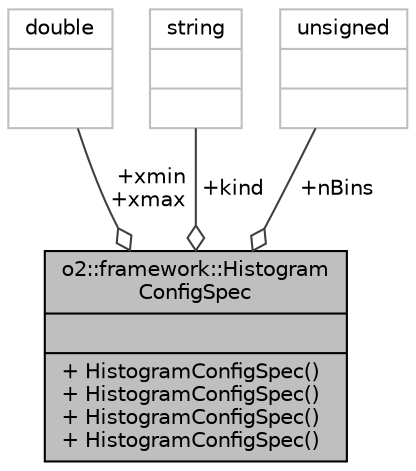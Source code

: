 digraph "o2::framework::HistogramConfigSpec"
{
 // INTERACTIVE_SVG=YES
  bgcolor="transparent";
  edge [fontname="Helvetica",fontsize="10",labelfontname="Helvetica",labelfontsize="10"];
  node [fontname="Helvetica",fontsize="10",shape=record];
  Node1 [label="{o2::framework::Histogram\lConfigSpec\n||+ HistogramConfigSpec()\l+ HistogramConfigSpec()\l+ HistogramConfigSpec()\l+ HistogramConfigSpec()\l}",height=0.2,width=0.4,color="black", fillcolor="grey75", style="filled", fontcolor="black"];
  Node2 -> Node1 [color="grey25",fontsize="10",style="solid",label=" +xmin\n+xmax" ,arrowhead="odiamond",fontname="Helvetica"];
  Node2 [label="{double\n||}",height=0.2,width=0.4,color="grey75"];
  Node3 -> Node1 [color="grey25",fontsize="10",style="solid",label=" +kind" ,arrowhead="odiamond",fontname="Helvetica"];
  Node3 [label="{string\n||}",height=0.2,width=0.4,color="grey75"];
  Node4 -> Node1 [color="grey25",fontsize="10",style="solid",label=" +nBins" ,arrowhead="odiamond",fontname="Helvetica"];
  Node4 [label="{unsigned\n||}",height=0.2,width=0.4,color="grey75"];
}
